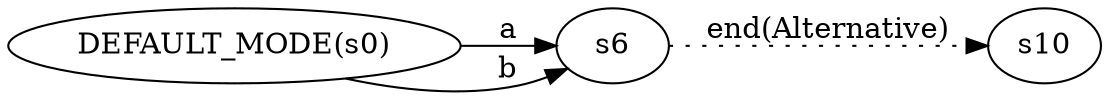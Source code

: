 digraph ATN {
  rankdir=LR;

  "DEFAULT_MODE(s0)" -> s6 [label=a]
  s6 -> s10 [label="end(Alternative)", style=dotted]
  "DEFAULT_MODE(s0)" -> s6 [label=b]
}